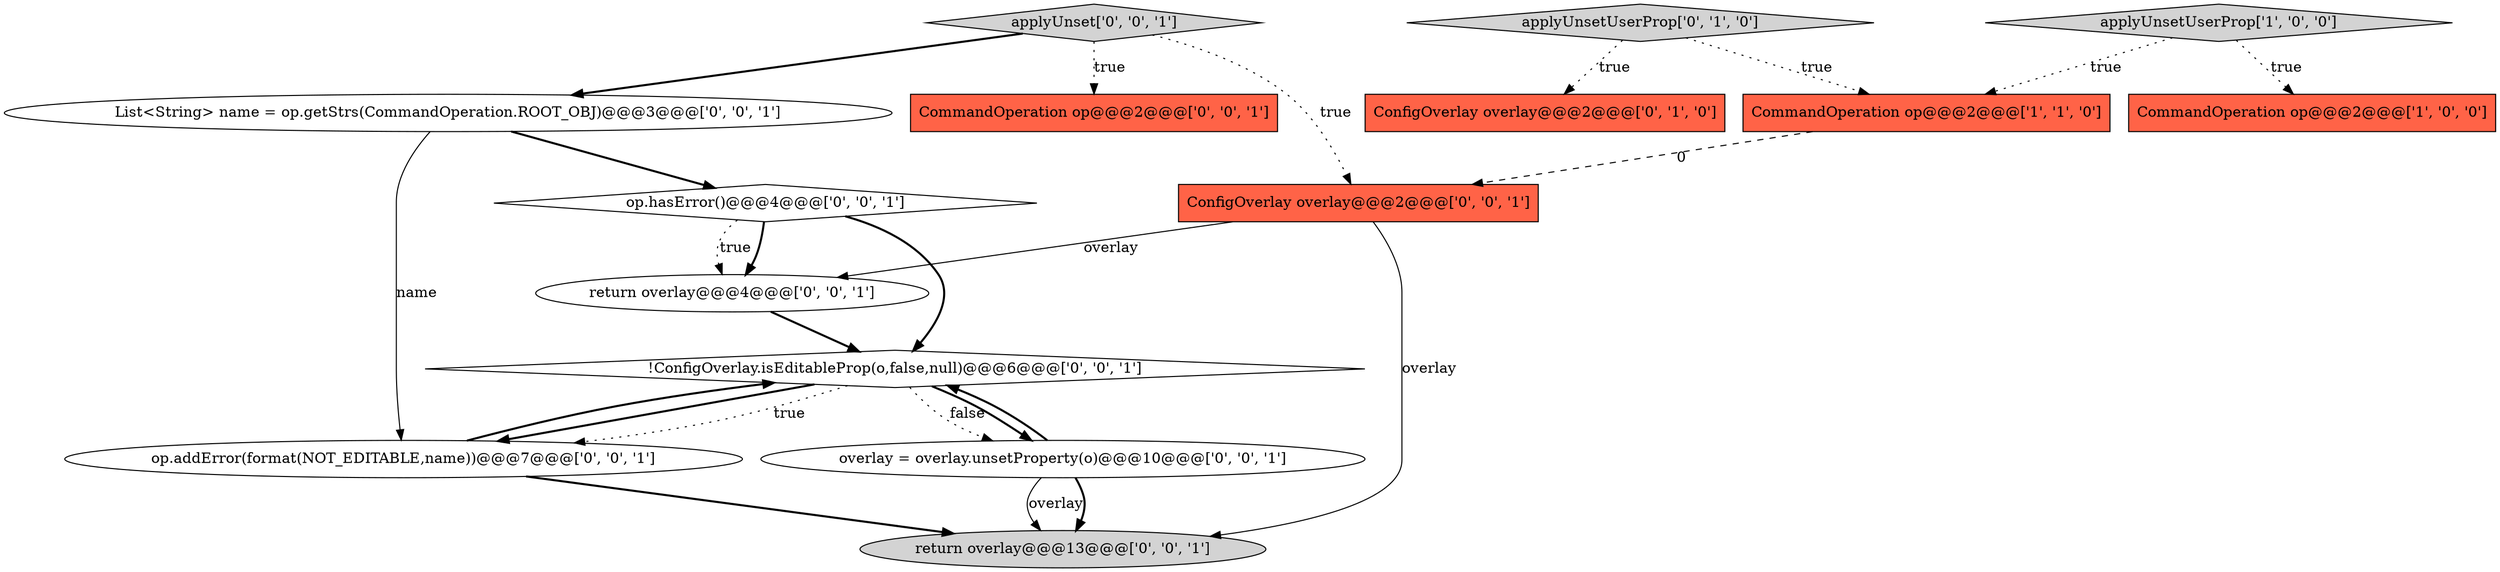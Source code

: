 digraph {
3 [style = filled, label = "ConfigOverlay overlay@@@2@@@['0', '1', '0']", fillcolor = tomato, shape = box image = "AAA0AAABBB2BBB"];
8 [style = filled, label = "ConfigOverlay overlay@@@2@@@['0', '0', '1']", fillcolor = tomato, shape = box image = "AAA0AAABBB3BBB"];
10 [style = filled, label = "return overlay@@@4@@@['0', '0', '1']", fillcolor = white, shape = ellipse image = "AAA0AAABBB3BBB"];
5 [style = filled, label = "op.hasError()@@@4@@@['0', '0', '1']", fillcolor = white, shape = diamond image = "AAA0AAABBB3BBB"];
9 [style = filled, label = "return overlay@@@13@@@['0', '0', '1']", fillcolor = lightgray, shape = ellipse image = "AAA0AAABBB3BBB"];
12 [style = filled, label = "op.addError(format(NOT_EDITABLE,name))@@@7@@@['0', '0', '1']", fillcolor = white, shape = ellipse image = "AAA0AAABBB3BBB"];
0 [style = filled, label = "CommandOperation op@@@2@@@['1', '0', '0']", fillcolor = tomato, shape = box image = "AAA0AAABBB1BBB"];
2 [style = filled, label = "CommandOperation op@@@2@@@['1', '1', '0']", fillcolor = tomato, shape = box image = "AAA0AAABBB1BBB"];
13 [style = filled, label = "List<String> name = op.getStrs(CommandOperation.ROOT_OBJ)@@@3@@@['0', '0', '1']", fillcolor = white, shape = ellipse image = "AAA0AAABBB3BBB"];
6 [style = filled, label = "applyUnset['0', '0', '1']", fillcolor = lightgray, shape = diamond image = "AAA0AAABBB3BBB"];
7 [style = filled, label = "CommandOperation op@@@2@@@['0', '0', '1']", fillcolor = tomato, shape = box image = "AAA0AAABBB3BBB"];
11 [style = filled, label = "overlay = overlay.unsetProperty(o)@@@10@@@['0', '0', '1']", fillcolor = white, shape = ellipse image = "AAA0AAABBB3BBB"];
4 [style = filled, label = "applyUnsetUserProp['0', '1', '0']", fillcolor = lightgray, shape = diamond image = "AAA0AAABBB2BBB"];
1 [style = filled, label = "applyUnsetUserProp['1', '0', '0']", fillcolor = lightgray, shape = diamond image = "AAA0AAABBB1BBB"];
14 [style = filled, label = "!ConfigOverlay.isEditableProp(o,false,null)@@@6@@@['0', '0', '1']", fillcolor = white, shape = diamond image = "AAA0AAABBB3BBB"];
5->10 [style = bold, label=""];
14->12 [style = dotted, label="true"];
10->14 [style = bold, label=""];
11->14 [style = bold, label=""];
5->10 [style = dotted, label="true"];
11->9 [style = solid, label="overlay"];
5->14 [style = bold, label=""];
12->9 [style = bold, label=""];
11->9 [style = bold, label=""];
2->8 [style = dashed, label="0"];
4->3 [style = dotted, label="true"];
6->8 [style = dotted, label="true"];
6->13 [style = bold, label=""];
14->12 [style = bold, label=""];
12->14 [style = bold, label=""];
13->5 [style = bold, label=""];
6->7 [style = dotted, label="true"];
1->0 [style = dotted, label="true"];
8->10 [style = solid, label="overlay"];
8->9 [style = solid, label="overlay"];
1->2 [style = dotted, label="true"];
13->12 [style = solid, label="name"];
14->11 [style = dotted, label="false"];
14->11 [style = bold, label=""];
4->2 [style = dotted, label="true"];
}
